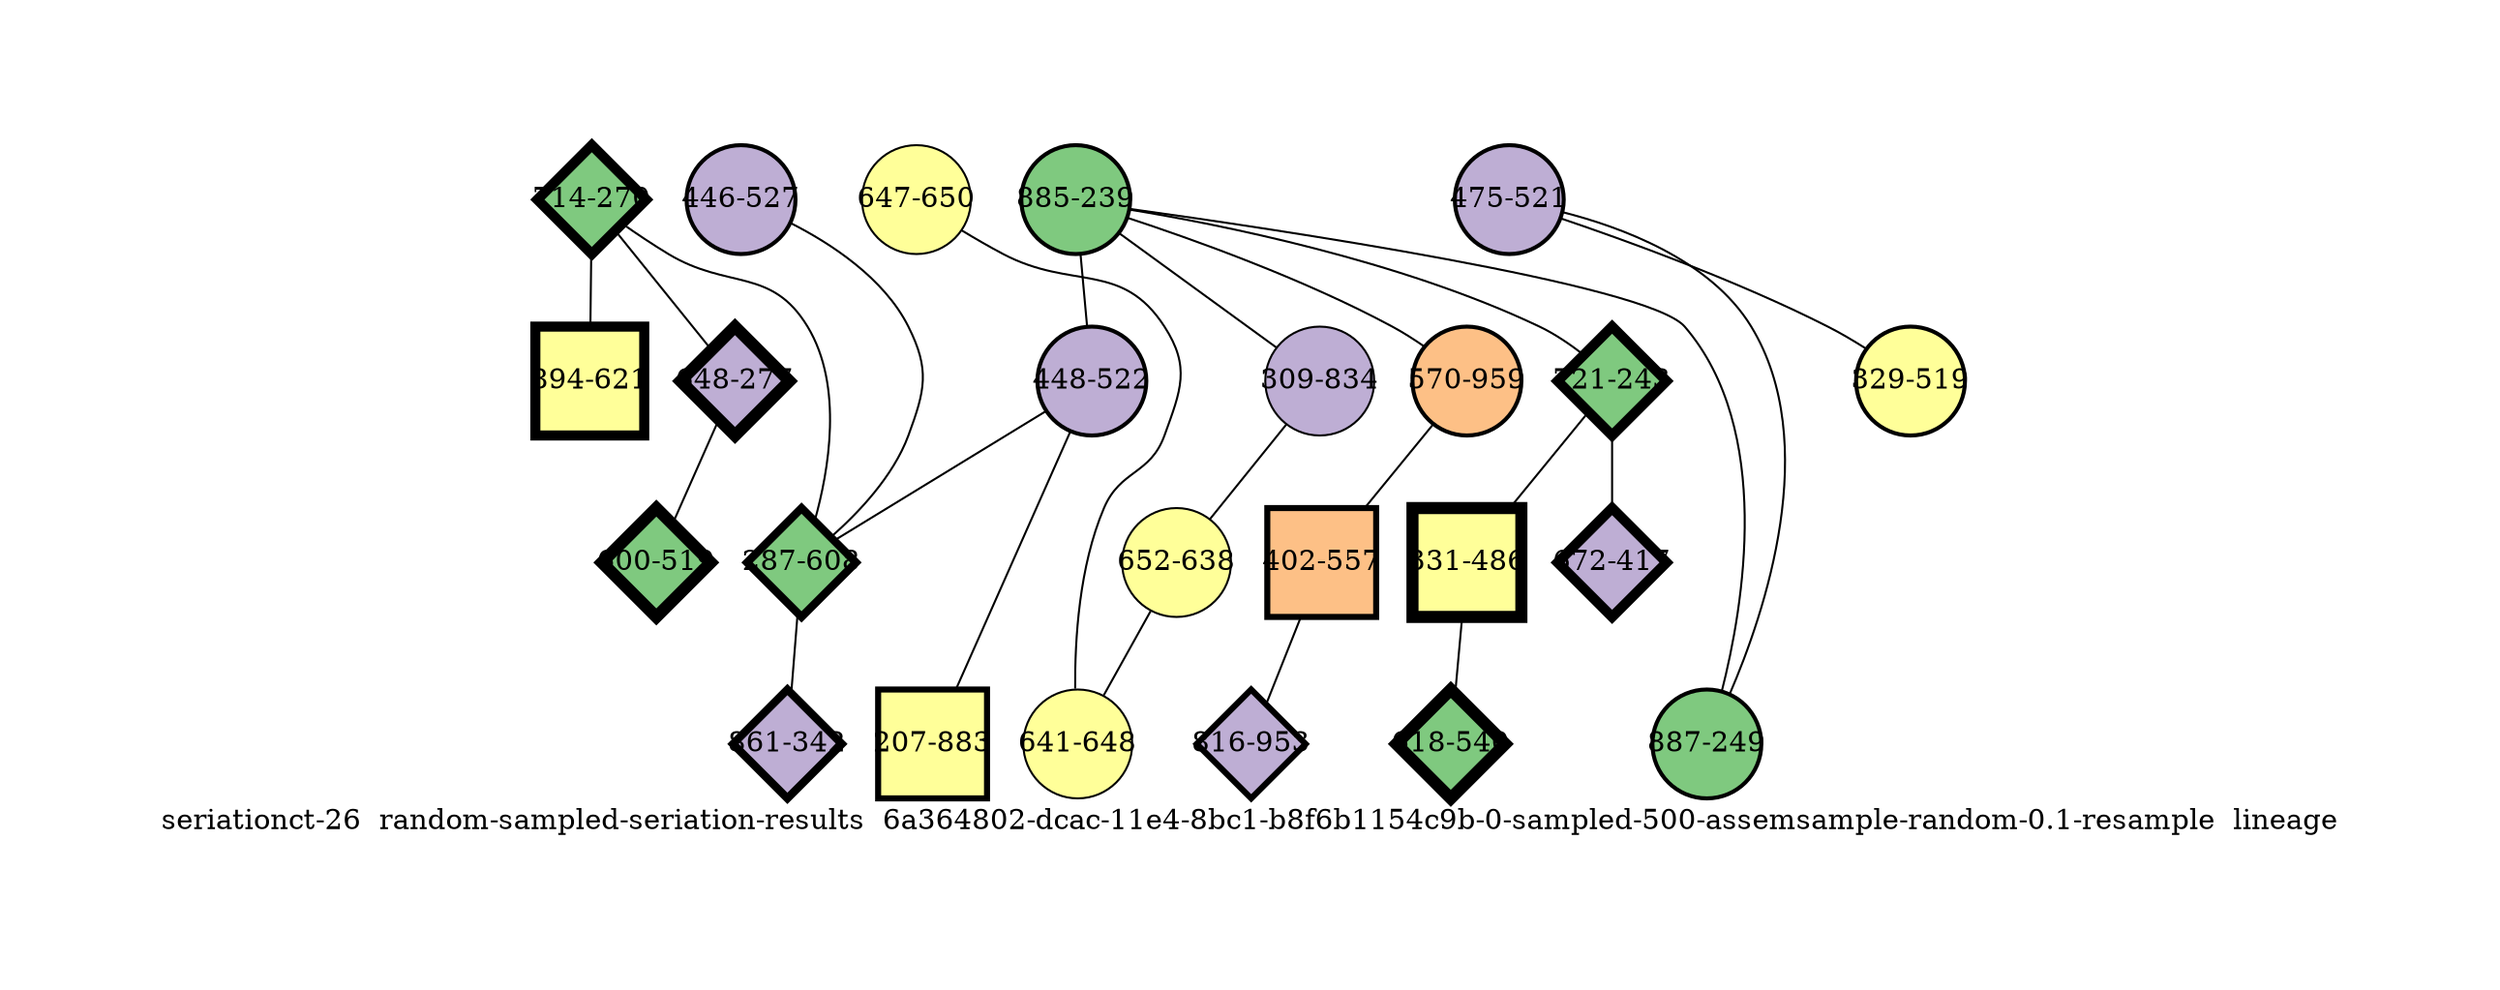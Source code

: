 strict graph "seriationct-26  random-sampled-seriation-results  6a364802-dcac-11e4-8bc1-b8f6b1154c9b-0-sampled-500-assemsample-random-0.1-resample  lineage" {
labelloc=b;
ratio=auto;
pad="1.0";
label="seriationct-26  random-sampled-seriation-results  6a364802-dcac-11e4-8bc1-b8f6b1154c9b-0-sampled-500-assemsample-random-0.1-resample  lineage";
node [width="0.75", style=filled, fixedsize=true, height="0.75", shape=circle, label=""];
0 [xCoordinate="270.0", appears_in_slice=5, yCoordinate="714.0", colorscheme=accent6, lineage_id=2, short_label="714-270", label="714-270", shape=diamond, cluster_id=0, fillcolor=1, size="500.0", id=0, penwidth="5.0"];
1 [xCoordinate="239.0", appears_in_slice=2, yCoordinate="885.0", colorscheme=accent6, lineage_id=0, short_label="885-239", label="885-239", shape=circle, cluster_id=0, fillcolor=1, size="500.0", id=1, penwidth="2.0"];
2 [xCoordinate="834.0", appears_in_slice=1, yCoordinate="309.0", colorscheme=accent6, lineage_id=0, short_label="309-834", label="309-834", shape=circle, cluster_id=1, fillcolor=2, size="500.0", id=2, penwidth="1.0"];
3 [xCoordinate="522.0", appears_in_slice=2, yCoordinate="448.0", colorscheme=accent6, lineage_id=0, short_label="448-522", label="448-522", shape=circle, cluster_id=1, fillcolor=2, size="500.0", id=3, penwidth="2.0"];
4 [xCoordinate="883.0", appears_in_slice=3, yCoordinate="207.0", colorscheme=accent6, lineage_id=1, short_label="207-883", label="207-883", shape=square, cluster_id=3, fillcolor=4, size="500.0", id=4, penwidth="3.0"];
5 [xCoordinate="959.0", appears_in_slice=2, yCoordinate="570.0", colorscheme=accent6, lineage_id=0, short_label="570-959", label="570-959", shape=circle, cluster_id=2, fillcolor=3, size="500.0", id=5, penwidth="2.0"];
6 [xCoordinate="243.0", appears_in_slice=5, yCoordinate="721.0", colorscheme=accent6, lineage_id=2, short_label="721-243", label="721-243", shape=diamond, cluster_id=0, fillcolor=1, size="500.0", id=6, penwidth="5.0"];
7 [xCoordinate="638.0", appears_in_slice=1, yCoordinate="652.0", colorscheme=accent6, lineage_id=0, short_label="652-638", label="652-638", shape=circle, cluster_id=3, fillcolor=4, size="500.0", id=7, penwidth="1.0"];
8 [xCoordinate="557.0", appears_in_slice=3, yCoordinate="402.0", colorscheme=accent6, lineage_id=1, short_label="402-557", label="402-557", shape=square, cluster_id=2, fillcolor=3, size="500.0", id=8, penwidth="3.0"];
9 [xCoordinate="527.0", appears_in_slice=2, yCoordinate="446.0", colorscheme=accent6, lineage_id=0, short_label="446-527", label="446-527", shape=circle, cluster_id=1, fillcolor=2, size="500.0", id=9, penwidth="2.0"];
10 [xCoordinate="521.0", appears_in_slice=2, yCoordinate="475.0", colorscheme=accent6, lineage_id=0, short_label="475-521", label="475-521", shape=circle, cluster_id=1, fillcolor=2, size="500.0", id=10, penwidth="2.0"];
11 [xCoordinate="650.0", appears_in_slice=1, yCoordinate="647.0", colorscheme=accent6, lineage_id=0, short_label="647-650", label="647-650", shape=circle, cluster_id=3, fillcolor=4, size="500.0", id=11, penwidth="1.0"];
12 [xCoordinate="648.0", appears_in_slice=1, yCoordinate="641.0", colorscheme=accent6, lineage_id=0, short_label="641-648", label="641-648", shape=circle, cluster_id=3, fillcolor=4, size="500.0", id=12, penwidth="1.0"];
13 [xCoordinate="621.0", appears_in_slice=5, yCoordinate="894.0", colorscheme=accent6, lineage_id=1, short_label="894-621", label="894-621", shape=square, cluster_id=3, fillcolor=4, size="500.0", id=13, penwidth="5.0"];
14 [xCoordinate="486.0", appears_in_slice=6, yCoordinate="331.0", colorscheme=accent6, lineage_id=1, short_label="331-486", label="331-486", shape=square, cluster_id=3, fillcolor=4, size="500.0", id=14, penwidth="6.0"];
15 [xCoordinate="277.0", appears_in_slice=6, yCoordinate="648.0", colorscheme=accent6, lineage_id=2, short_label="648-277", label="648-277", shape=diamond, cluster_id=1, fillcolor=2, size="500.0", id=15, penwidth="6.0"];
16 [xCoordinate="249.0", appears_in_slice=2, yCoordinate="887.0", colorscheme=accent6, lineage_id=0, short_label="887-249", label="887-249", shape=circle, cluster_id=0, fillcolor=1, size="500.0", id=16, penwidth="2.0"];
17 [xCoordinate="519.0", appears_in_slice=6, yCoordinate="600.0", colorscheme=accent6, lineage_id=2, short_label="600-519", label="600-519", shape=diamond, cluster_id=0, fillcolor=1, size="500.0", id=17, penwidth="6.0"];
18 [xCoordinate="519.0", appears_in_slice=2, yCoordinate="329.0", colorscheme=accent6, lineage_id=0, short_label="329-519", label="329-519", shape=circle, cluster_id=3, fillcolor=4, size="500.0", id=18, penwidth="2.0"];
19 [xCoordinate="953.0", appears_in_slice=3, yCoordinate="816.0", colorscheme=accent6, lineage_id=2, short_label="816-953", label="816-953", shape=diamond, cluster_id=1, fillcolor=2, size="500.0", id=19, penwidth="3.0"];
20 [xCoordinate="417.0", appears_in_slice=5, yCoordinate="672.0", colorscheme=accent6, lineage_id=2, short_label="672-417", label="672-417", shape=diamond, cluster_id=1, fillcolor=2, size="500.0", id=20, penwidth="5.0"];
21 [xCoordinate="608.0", appears_in_slice=4, yCoordinate="287.0", colorscheme=accent6, lineage_id=2, short_label="287-608", label="287-608", shape=diamond, cluster_id=0, fillcolor=1, size="500.0", id=21, penwidth="4.0"];
22 [xCoordinate="540.0", appears_in_slice=6, yCoordinate="618.0", colorscheme=accent6, lineage_id=2, short_label="618-540", label="618-540", shape=diamond, cluster_id=0, fillcolor=1, size="500.0", id=22, penwidth="6.0"];
23 [xCoordinate="342.0", appears_in_slice=4, yCoordinate="861.0", colorscheme=accent6, lineage_id=2, short_label="861-342", label="861-342", shape=diamond, cluster_id=1, fillcolor=2, size="500.0", id=23, penwidth="4.0"];
0 -- 13  [inverseweight="19.3455808134", weight="0.0516913919333"];
0 -- 21  [inverseweight="1.70566031285", weight="0.586283208015"];
0 -- 15  [inverseweight="2.2128660065", weight="0.451902644383"];
1 -- 16  [inverseweight="1.66354582466", weight="0.601125610834"];
1 -- 2  [inverseweight="1.65866904737", weight="0.602893025337"];
1 -- 3  [inverseweight="2.18944742167", weight="0.45673624774"];
1 -- 5  [inverseweight="14.6176336551", weight="0.0684105255059"];
1 -- 6  [inverseweight="1.44474883693", weight="0.692161830788"];
2 -- 7  [inverseweight="1.74484201904", weight="0.57311778894"];
3 -- 4  [inverseweight="2.24019373316", weight="0.446389964045"];
3 -- 21  [inverseweight="1.68513585928", weight="0.593423963116"];
5 -- 8  [inverseweight="4.04649426019", weight="0.247127497458"];
6 -- 20  [inverseweight="21.3200716356", weight="0.0469041575982"];
6 -- 14  [inverseweight="2.21416746283", weight="0.451637022397"];
7 -- 12  [inverseweight="17.06971855", weight="0.0585832740635"];
8 -- 19  [inverseweight="29.4627825494", weight="0.033941125497"];
9 -- 21  [inverseweight="2.1348425648", weight="0.468418616197"];
10 -- 16  [inverseweight="22.6339365106", weight="0.0441814440687"];
10 -- 18  [inverseweight="41.0997468263", weight="0.0243310501212"];
11 -- 12  [inverseweight="18.1608178073", weight="0.0550635995917"];
14 -- 22  [inverseweight="26.6500895445", weight="0.0375233260786"];
15 -- 17  [inverseweight="17.9721288672", weight="0.055641710973"];
21 -- 23  [inverseweight="1.94692595286", weight="0.51363021718"];
}
